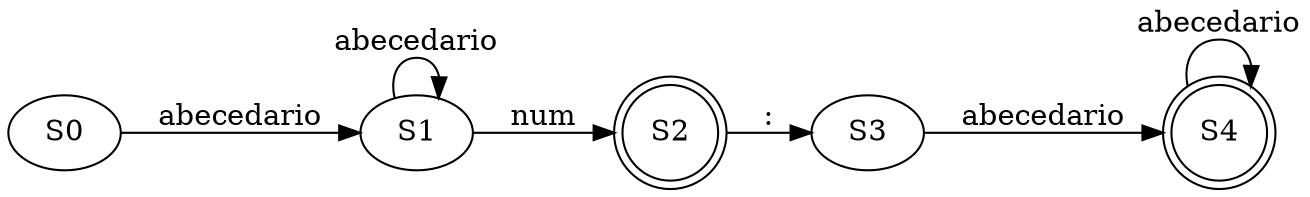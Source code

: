 digraph{
rankdir = LR;
S0 -> S1[label="abecedario"];
S1 -> S2[label="num"];
S1 -> S1[label="abecedario"];
S2 -> S3[label=":"];
S2[shape=doublecircle];
S3 -> S4[label="abecedario"];
S4 -> S4[label="abecedario"];
S4[shape=doublecircle];
}